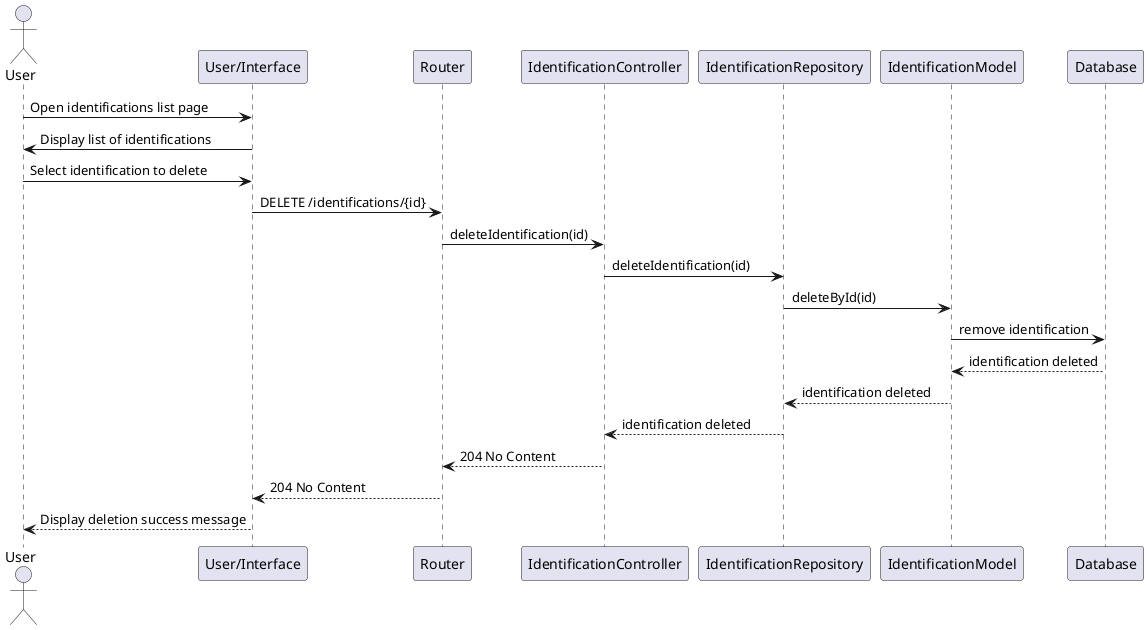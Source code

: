 @startuml
actor User
participant "User/Interface" as UI
participant "Router" as Router
participant "IdentificationController" as Controller
participant "IdentificationRepository" as Repository
participant "IdentificationModel" as Model
participant "Database" as DB

User -> UI: Open identifications list page
UI -> User: Display list of identifications

User -> UI: Select identification to delete
UI -> Router: DELETE /identifications/{id}
Router -> Controller: deleteIdentification(id)
Controller -> Repository: deleteIdentification(id)
Repository -> Model: deleteById(id)
Model -> DB: remove identification
DB --> Model: identification deleted
Model --> Repository: identification deleted
Repository --> Controller: identification deleted
Controller --> Router: 204 No Content
Router --> UI: 204 No Content
UI --> User: Display deletion success message
@enduml
